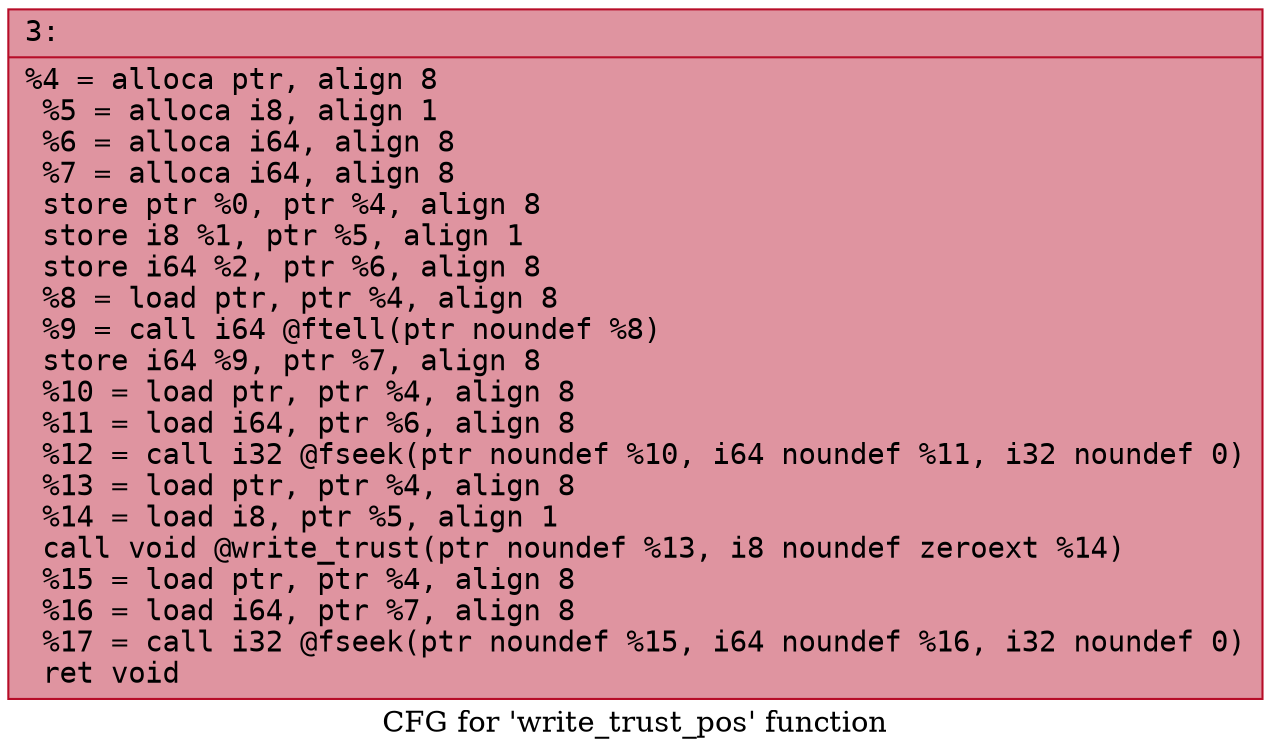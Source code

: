 digraph "CFG for 'write_trust_pos' function" {
	label="CFG for 'write_trust_pos' function";

	Node0x600003b06e40 [shape=record,color="#b70d28ff", style=filled, fillcolor="#b70d2870" fontname="Courier",label="{3:\l|  %4 = alloca ptr, align 8\l  %5 = alloca i8, align 1\l  %6 = alloca i64, align 8\l  %7 = alloca i64, align 8\l  store ptr %0, ptr %4, align 8\l  store i8 %1, ptr %5, align 1\l  store i64 %2, ptr %6, align 8\l  %8 = load ptr, ptr %4, align 8\l  %9 = call i64 @ftell(ptr noundef %8)\l  store i64 %9, ptr %7, align 8\l  %10 = load ptr, ptr %4, align 8\l  %11 = load i64, ptr %6, align 8\l  %12 = call i32 @fseek(ptr noundef %10, i64 noundef %11, i32 noundef 0)\l  %13 = load ptr, ptr %4, align 8\l  %14 = load i8, ptr %5, align 1\l  call void @write_trust(ptr noundef %13, i8 noundef zeroext %14)\l  %15 = load ptr, ptr %4, align 8\l  %16 = load i64, ptr %7, align 8\l  %17 = call i32 @fseek(ptr noundef %15, i64 noundef %16, i32 noundef 0)\l  ret void\l}"];
}
